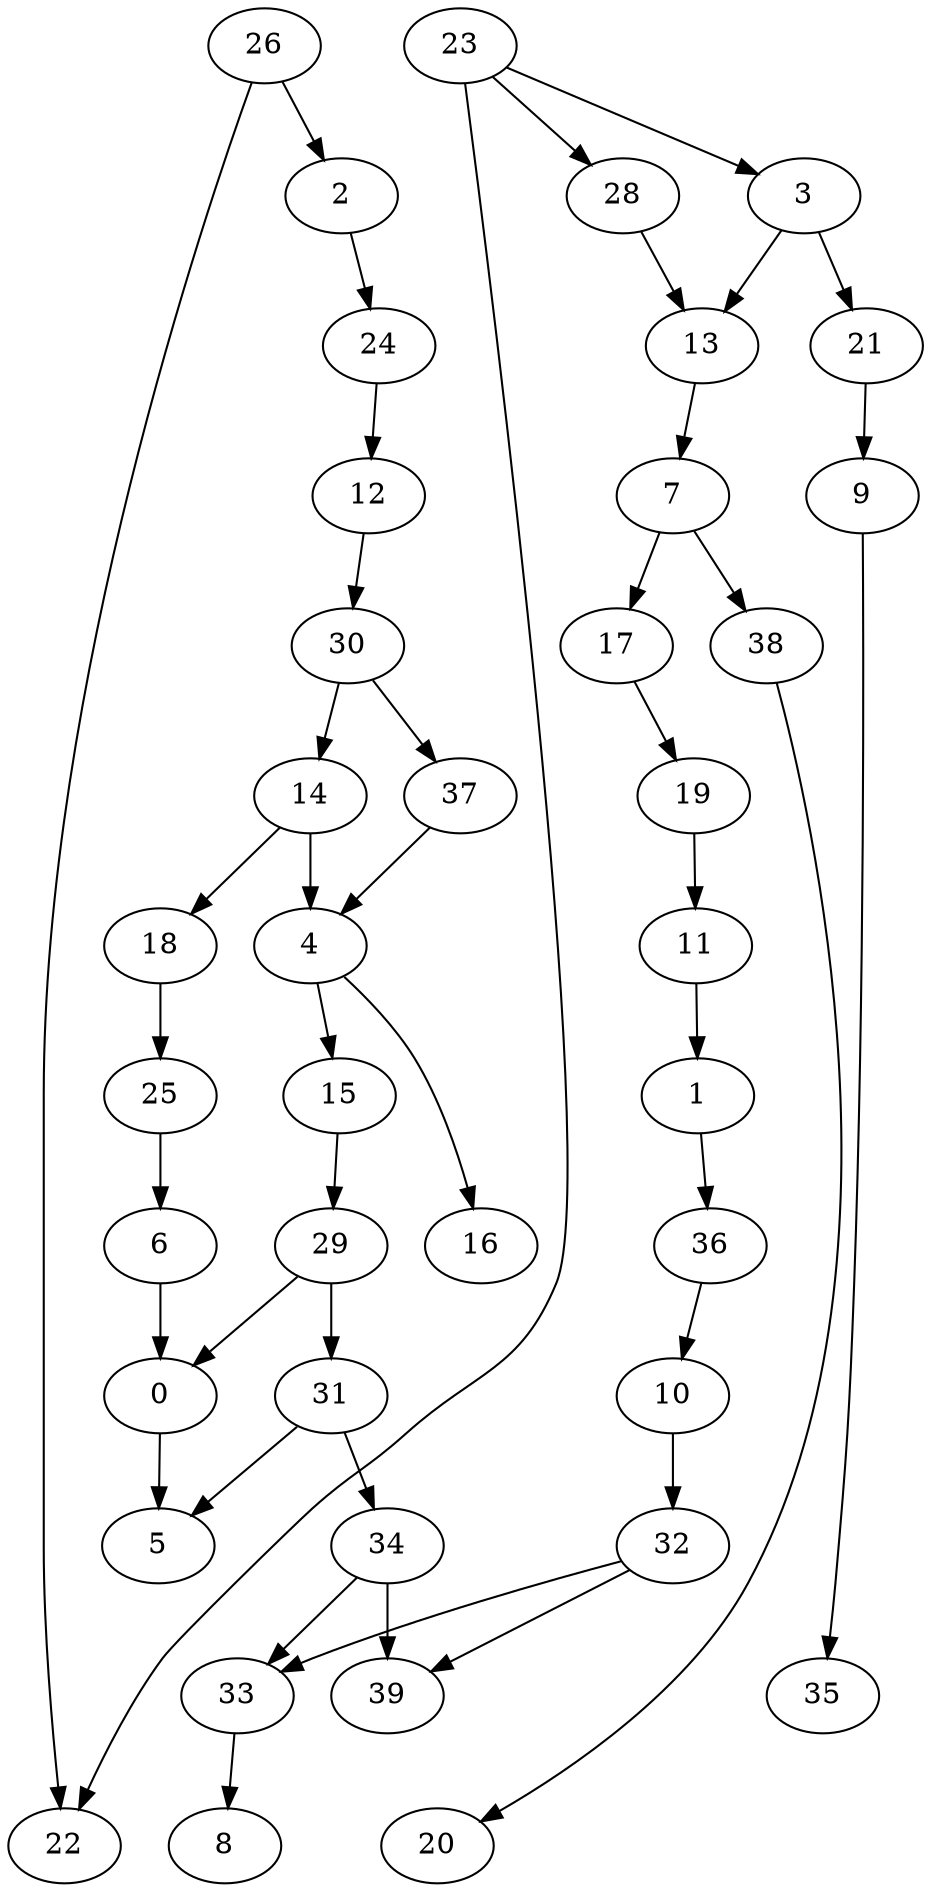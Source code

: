 digraph G {
    0;
    5;
    1;
    36;
    10;
    32;
    2;
    24;
    12;
    30;
    3;
    13;
    21;
    7;
    9;
    17;
    38;
    35;
    4;
    15;
    16;
    29;
    31;
    6;
    19;
    20;
    11;
    33;
    39;
    8;
    14;
    37;
    18;
    25;
    34;
    23;
    22;
    28;
    26;
    0 -> 5 [weight=0];
    1 -> 36 [weight=0];
    36 -> 10 [weight=0];
    10 -> 32 [weight=1];
    32 -> 33 [weight=0];
    32 -> 39 [weight=0];
    2 -> 24 [weight=0];
    24 -> 12 [weight=0];
    12 -> 30 [weight=0];
    30 -> 14 [weight=0];
    30 -> 37 [weight=0];
    3 -> 13 [weight=0];
    3 -> 21 [weight=0];
    13 -> 7 [weight=0];
    21 -> 9 [weight=0];
    7 -> 17 [weight=0];
    7 -> 38 [weight=0];
    9 -> 35 [weight=0];
    17 -> 19 [weight=0];
    38 -> 20 [weight=0];
    4 -> 15 [weight=0];
    4 -> 16 [weight=0];
    15 -> 29 [weight=0];
    29 -> 0 [weight=0];
    29 -> 31 [weight=1];
    31 -> 5 [weight=0];
    31 -> 34 [weight=0];
    6 -> 0 [weight=0];
    19 -> 11 [weight=0];
    11 -> 1 [weight=0];
    33 -> 8 [weight=0];
    14 -> 4 [weight=1];
    14 -> 18 [weight=0];
    37 -> 4 [weight=0];
    18 -> 25 [weight=0];
    25 -> 6 [weight=0];
    34 -> 33 [weight=0];
    34 -> 39 [weight=0];
    23 -> 3 [weight=0];
    23 -> 22 [weight=0];
    23 -> 28 [weight=0];
    28 -> 13 [weight=0];
    26 -> 2 [weight=0];
    26 -> 22 [weight=0];
}
